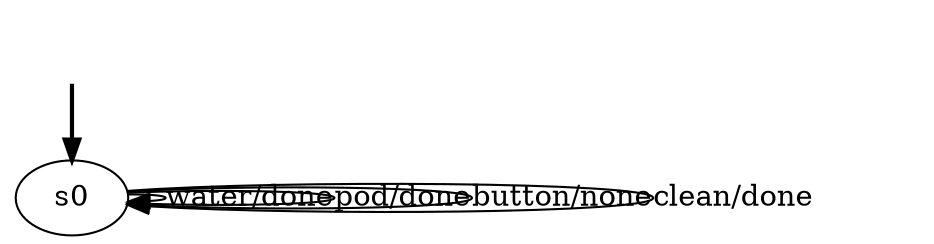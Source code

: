 digraph {
	fake [style=invisible]
	s0 [root=true]
	fake -> s0 [style=bold]
	s0 -> s0 [label="water/done"]
	s0 -> s0 [label="pod/done"]
	s0 -> s0 [label="button/none"]
	s0 -> s0 [label="clean/done"]
}
